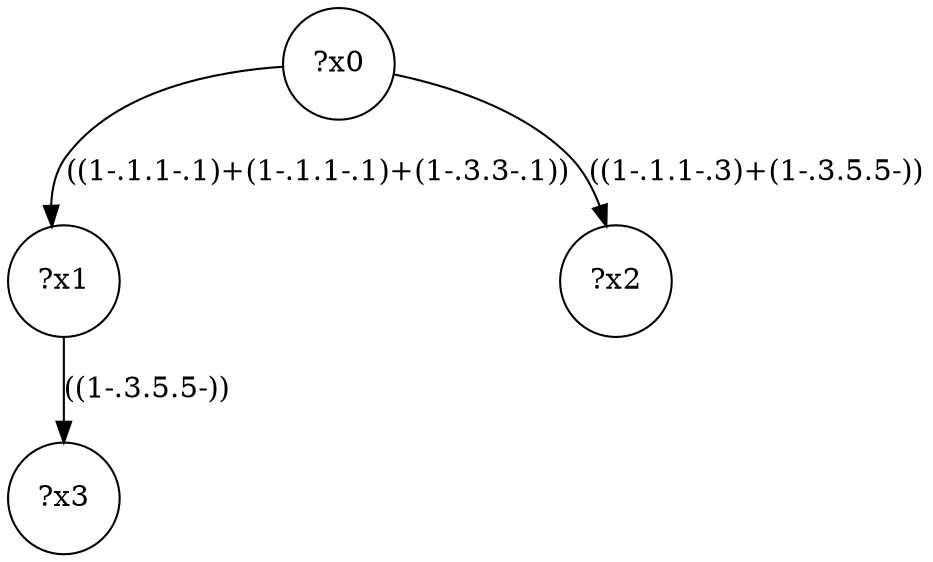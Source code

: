 digraph g {
	x0 [shape=circle, label="?x0"];
	x1 [shape=circle, label="?x1"];
	x0 -> x1 [label="((1-.1.1-.1)+(1-.1.1-.1)+(1-.3.3-.1))"];
	x2 [shape=circle, label="?x2"];
	x0 -> x2 [label="((1-.1.1-.3)+(1-.3.5.5-))"];
	x3 [shape=circle, label="?x3"];
	x1 -> x3 [label="((1-.3.5.5-))"];
}
